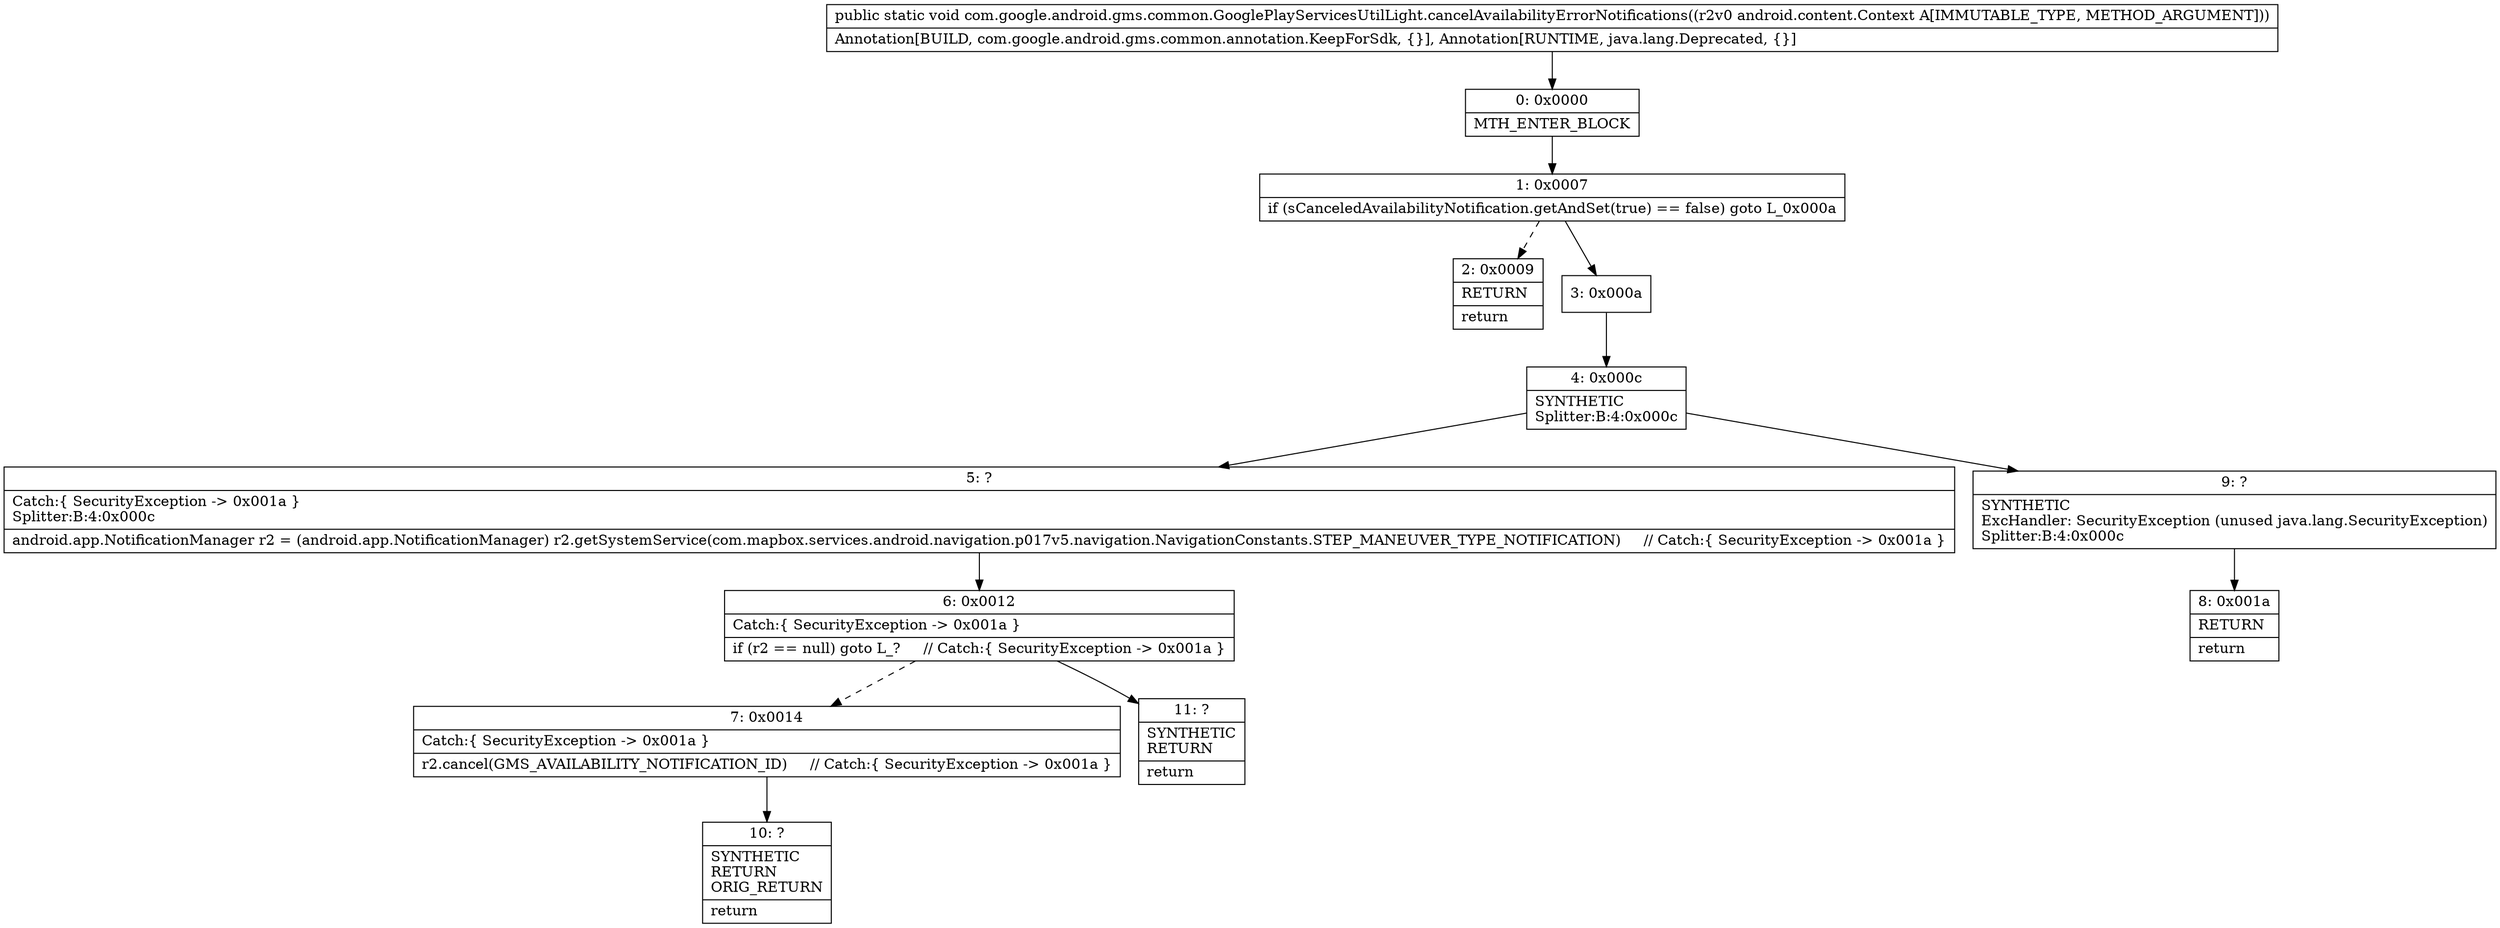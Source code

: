 digraph "CFG forcom.google.android.gms.common.GooglePlayServicesUtilLight.cancelAvailabilityErrorNotifications(Landroid\/content\/Context;)V" {
Node_0 [shape=record,label="{0\:\ 0x0000|MTH_ENTER_BLOCK\l}"];
Node_1 [shape=record,label="{1\:\ 0x0007|if (sCanceledAvailabilityNotification.getAndSet(true) == false) goto L_0x000a\l}"];
Node_2 [shape=record,label="{2\:\ 0x0009|RETURN\l|return\l}"];
Node_3 [shape=record,label="{3\:\ 0x000a}"];
Node_4 [shape=record,label="{4\:\ 0x000c|SYNTHETIC\lSplitter:B:4:0x000c\l}"];
Node_5 [shape=record,label="{5\:\ ?|Catch:\{ SecurityException \-\> 0x001a \}\lSplitter:B:4:0x000c\l|android.app.NotificationManager r2 = (android.app.NotificationManager) r2.getSystemService(com.mapbox.services.android.navigation.p017v5.navigation.NavigationConstants.STEP_MANEUVER_TYPE_NOTIFICATION)     \/\/ Catch:\{ SecurityException \-\> 0x001a \}\l}"];
Node_6 [shape=record,label="{6\:\ 0x0012|Catch:\{ SecurityException \-\> 0x001a \}\l|if (r2 == null) goto L_?     \/\/ Catch:\{ SecurityException \-\> 0x001a \}\l}"];
Node_7 [shape=record,label="{7\:\ 0x0014|Catch:\{ SecurityException \-\> 0x001a \}\l|r2.cancel(GMS_AVAILABILITY_NOTIFICATION_ID)     \/\/ Catch:\{ SecurityException \-\> 0x001a \}\l}"];
Node_8 [shape=record,label="{8\:\ 0x001a|RETURN\l|return\l}"];
Node_9 [shape=record,label="{9\:\ ?|SYNTHETIC\lExcHandler: SecurityException (unused java.lang.SecurityException)\lSplitter:B:4:0x000c\l}"];
Node_10 [shape=record,label="{10\:\ ?|SYNTHETIC\lRETURN\lORIG_RETURN\l|return\l}"];
Node_11 [shape=record,label="{11\:\ ?|SYNTHETIC\lRETURN\l|return\l}"];
MethodNode[shape=record,label="{public static void com.google.android.gms.common.GooglePlayServicesUtilLight.cancelAvailabilityErrorNotifications((r2v0 android.content.Context A[IMMUTABLE_TYPE, METHOD_ARGUMENT]))  | Annotation[BUILD, com.google.android.gms.common.annotation.KeepForSdk, \{\}], Annotation[RUNTIME, java.lang.Deprecated, \{\}]\l}"];
MethodNode -> Node_0;
Node_0 -> Node_1;
Node_1 -> Node_2[style=dashed];
Node_1 -> Node_3;
Node_3 -> Node_4;
Node_4 -> Node_5;
Node_4 -> Node_9;
Node_5 -> Node_6;
Node_6 -> Node_7[style=dashed];
Node_6 -> Node_11;
Node_7 -> Node_10;
Node_9 -> Node_8;
}

